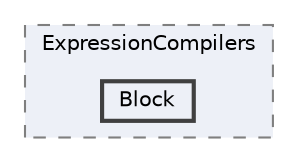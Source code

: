 digraph "src/BadScript2/Runtime/VirtualMachine/Compiler/ExpressionCompilers/Block"
{
 // LATEX_PDF_SIZE
  bgcolor="transparent";
  edge [fontname=Helvetica,fontsize=10,labelfontname=Helvetica,labelfontsize=10];
  node [fontname=Helvetica,fontsize=10,shape=box,height=0.2,width=0.4];
  compound=true
  subgraph clusterdir_1df7dc24e40b8f4da5a00a5aa7eeb0fb {
    graph [ bgcolor="#edf0f7", pencolor="grey50", label="ExpressionCompilers", fontname=Helvetica,fontsize=10 style="filled,dashed", URL="dir_1df7dc24e40b8f4da5a00a5aa7eeb0fb.html",tooltip=""]
  dir_4d00df6ab1e566b72fd529feb37f45c7 [label="Block", fillcolor="#edf0f7", color="grey25", style="filled,bold", URL="dir_4d00df6ab1e566b72fd529feb37f45c7.html",tooltip=""];
  }
}

